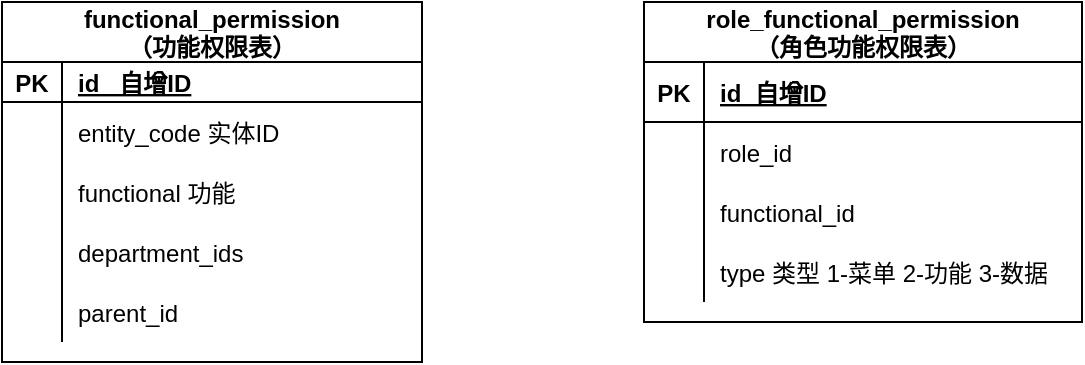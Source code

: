 <mxfile version="13.10.4" type="github">
  <diagram id="RQpqHFpnzPIUH-CM5aDS" name="Page-1">
    <mxGraphModel dx="922" dy="544" grid="1" gridSize="10" guides="1" tooltips="1" connect="1" arrows="1" fold="1" page="1" pageScale="1" pageWidth="827" pageHeight="1169" math="0" shadow="0">
      <root>
        <mxCell id="0" />
        <mxCell id="1" parent="0" />
        <mxCell id="1NheDvkulnPa5VNXS3Xh-5" value="functional_permission&#xa;（功能权限表）" style="shape=table;startSize=30;container=1;collapsible=1;childLayout=tableLayout;fixedRows=1;rowLines=0;fontStyle=1;align=center;resizeLast=1;" vertex="1" parent="1">
          <mxGeometry x="90" y="50" width="210" height="180" as="geometry" />
        </mxCell>
        <mxCell id="1NheDvkulnPa5VNXS3Xh-6" value="" style="shape=partialRectangle;collapsible=0;dropTarget=0;pointerEvents=0;fillColor=none;top=0;left=0;bottom=1;right=0;points=[[0,0.5],[1,0.5]];portConstraint=eastwest;" vertex="1" parent="1NheDvkulnPa5VNXS3Xh-5">
          <mxGeometry y="30" width="210" height="20" as="geometry" />
        </mxCell>
        <mxCell id="1NheDvkulnPa5VNXS3Xh-7" value="PK" style="shape=partialRectangle;connectable=0;fillColor=none;top=0;left=0;bottom=0;right=0;fontStyle=1;overflow=hidden;" vertex="1" parent="1NheDvkulnPa5VNXS3Xh-6">
          <mxGeometry width="30" height="20" as="geometry" />
        </mxCell>
        <mxCell id="1NheDvkulnPa5VNXS3Xh-8" value="id   自增ID" style="shape=partialRectangle;connectable=0;fillColor=none;top=0;left=0;bottom=0;right=0;align=left;spacingLeft=6;fontStyle=5;overflow=hidden;" vertex="1" parent="1NheDvkulnPa5VNXS3Xh-6">
          <mxGeometry x="30" width="180" height="20" as="geometry" />
        </mxCell>
        <mxCell id="1NheDvkulnPa5VNXS3Xh-9" value="" style="shape=partialRectangle;collapsible=0;dropTarget=0;pointerEvents=0;fillColor=none;top=0;left=0;bottom=0;right=0;points=[[0,0.5],[1,0.5]];portConstraint=eastwest;" vertex="1" parent="1NheDvkulnPa5VNXS3Xh-5">
          <mxGeometry y="50" width="210" height="30" as="geometry" />
        </mxCell>
        <mxCell id="1NheDvkulnPa5VNXS3Xh-10" value="" style="shape=partialRectangle;connectable=0;fillColor=none;top=0;left=0;bottom=0;right=0;editable=1;overflow=hidden;" vertex="1" parent="1NheDvkulnPa5VNXS3Xh-9">
          <mxGeometry width="30" height="30" as="geometry" />
        </mxCell>
        <mxCell id="1NheDvkulnPa5VNXS3Xh-11" value="entity_code 实体ID" style="shape=partialRectangle;connectable=0;fillColor=none;top=0;left=0;bottom=0;right=0;align=left;spacingLeft=6;overflow=hidden;" vertex="1" parent="1NheDvkulnPa5VNXS3Xh-9">
          <mxGeometry x="30" width="180" height="30" as="geometry" />
        </mxCell>
        <mxCell id="1NheDvkulnPa5VNXS3Xh-12" value="" style="shape=partialRectangle;collapsible=0;dropTarget=0;pointerEvents=0;fillColor=none;top=0;left=0;bottom=0;right=0;points=[[0,0.5],[1,0.5]];portConstraint=eastwest;" vertex="1" parent="1NheDvkulnPa5VNXS3Xh-5">
          <mxGeometry y="80" width="210" height="30" as="geometry" />
        </mxCell>
        <mxCell id="1NheDvkulnPa5VNXS3Xh-13" value="" style="shape=partialRectangle;connectable=0;fillColor=none;top=0;left=0;bottom=0;right=0;editable=1;overflow=hidden;" vertex="1" parent="1NheDvkulnPa5VNXS3Xh-12">
          <mxGeometry width="30" height="30" as="geometry" />
        </mxCell>
        <mxCell id="1NheDvkulnPa5VNXS3Xh-14" value="functional 功能" style="shape=partialRectangle;connectable=0;fillColor=none;top=0;left=0;bottom=0;right=0;align=left;spacingLeft=6;overflow=hidden;" vertex="1" parent="1NheDvkulnPa5VNXS3Xh-12">
          <mxGeometry x="30" width="180" height="30" as="geometry" />
        </mxCell>
        <mxCell id="1NheDvkulnPa5VNXS3Xh-15" value="" style="shape=partialRectangle;collapsible=0;dropTarget=0;pointerEvents=0;fillColor=none;top=0;left=0;bottom=0;right=0;points=[[0,0.5],[1,0.5]];portConstraint=eastwest;" vertex="1" parent="1NheDvkulnPa5VNXS3Xh-5">
          <mxGeometry y="110" width="210" height="30" as="geometry" />
        </mxCell>
        <mxCell id="1NheDvkulnPa5VNXS3Xh-16" value="" style="shape=partialRectangle;connectable=0;fillColor=none;top=0;left=0;bottom=0;right=0;editable=1;overflow=hidden;" vertex="1" parent="1NheDvkulnPa5VNXS3Xh-15">
          <mxGeometry width="30" height="30" as="geometry" />
        </mxCell>
        <mxCell id="1NheDvkulnPa5VNXS3Xh-17" value="department_ids" style="shape=partialRectangle;connectable=0;fillColor=none;top=0;left=0;bottom=0;right=0;align=left;spacingLeft=6;overflow=hidden;" vertex="1" parent="1NheDvkulnPa5VNXS3Xh-15">
          <mxGeometry x="30" width="180" height="30" as="geometry" />
        </mxCell>
        <mxCell id="1NheDvkulnPa5VNXS3Xh-47" style="shape=partialRectangle;collapsible=0;dropTarget=0;pointerEvents=0;fillColor=none;top=0;left=0;bottom=0;right=0;points=[[0,0.5],[1,0.5]];portConstraint=eastwest;" vertex="1" parent="1NheDvkulnPa5VNXS3Xh-5">
          <mxGeometry y="140" width="210" height="30" as="geometry" />
        </mxCell>
        <mxCell id="1NheDvkulnPa5VNXS3Xh-48" style="shape=partialRectangle;connectable=0;fillColor=none;top=0;left=0;bottom=0;right=0;editable=1;overflow=hidden;" vertex="1" parent="1NheDvkulnPa5VNXS3Xh-47">
          <mxGeometry width="30" height="30" as="geometry" />
        </mxCell>
        <mxCell id="1NheDvkulnPa5VNXS3Xh-49" value="parent_id" style="shape=partialRectangle;connectable=0;fillColor=none;top=0;left=0;bottom=0;right=0;align=left;spacingLeft=6;overflow=hidden;" vertex="1" parent="1NheDvkulnPa5VNXS3Xh-47">
          <mxGeometry x="30" width="180" height="30" as="geometry" />
        </mxCell>
        <mxCell id="1NheDvkulnPa5VNXS3Xh-63" value="role_functional_permission&#xa;（角色功能权限表）" style="shape=table;startSize=30;container=1;collapsible=1;childLayout=tableLayout;fixedRows=1;rowLines=0;fontStyle=1;align=center;resizeLast=1;" vertex="1" parent="1">
          <mxGeometry x="411" y="50" width="219" height="160" as="geometry" />
        </mxCell>
        <mxCell id="1NheDvkulnPa5VNXS3Xh-64" value="" style="shape=partialRectangle;collapsible=0;dropTarget=0;pointerEvents=0;fillColor=none;top=0;left=0;bottom=1;right=0;points=[[0,0.5],[1,0.5]];portConstraint=eastwest;" vertex="1" parent="1NheDvkulnPa5VNXS3Xh-63">
          <mxGeometry y="30" width="219" height="30" as="geometry" />
        </mxCell>
        <mxCell id="1NheDvkulnPa5VNXS3Xh-65" value="PK" style="shape=partialRectangle;connectable=0;fillColor=none;top=0;left=0;bottom=0;right=0;fontStyle=1;overflow=hidden;" vertex="1" parent="1NheDvkulnPa5VNXS3Xh-64">
          <mxGeometry width="30" height="30" as="geometry" />
        </mxCell>
        <mxCell id="1NheDvkulnPa5VNXS3Xh-66" value="id  自增ID" style="shape=partialRectangle;connectable=0;fillColor=none;top=0;left=0;bottom=0;right=0;align=left;spacingLeft=6;fontStyle=5;overflow=hidden;" vertex="1" parent="1NheDvkulnPa5VNXS3Xh-64">
          <mxGeometry x="30" width="189" height="30" as="geometry" />
        </mxCell>
        <mxCell id="1NheDvkulnPa5VNXS3Xh-67" value="" style="shape=partialRectangle;collapsible=0;dropTarget=0;pointerEvents=0;fillColor=none;top=0;left=0;bottom=0;right=0;points=[[0,0.5],[1,0.5]];portConstraint=eastwest;" vertex="1" parent="1NheDvkulnPa5VNXS3Xh-63">
          <mxGeometry y="60" width="219" height="30" as="geometry" />
        </mxCell>
        <mxCell id="1NheDvkulnPa5VNXS3Xh-68" value="" style="shape=partialRectangle;connectable=0;fillColor=none;top=0;left=0;bottom=0;right=0;editable=1;overflow=hidden;" vertex="1" parent="1NheDvkulnPa5VNXS3Xh-67">
          <mxGeometry width="30" height="30" as="geometry" />
        </mxCell>
        <mxCell id="1NheDvkulnPa5VNXS3Xh-69" value="role_id" style="shape=partialRectangle;connectable=0;fillColor=none;top=0;left=0;bottom=0;right=0;align=left;spacingLeft=6;overflow=hidden;" vertex="1" parent="1NheDvkulnPa5VNXS3Xh-67">
          <mxGeometry x="30" width="189" height="30" as="geometry" />
        </mxCell>
        <mxCell id="1NheDvkulnPa5VNXS3Xh-70" value="" style="shape=partialRectangle;collapsible=0;dropTarget=0;pointerEvents=0;fillColor=none;top=0;left=0;bottom=0;right=0;points=[[0,0.5],[1,0.5]];portConstraint=eastwest;" vertex="1" parent="1NheDvkulnPa5VNXS3Xh-63">
          <mxGeometry y="90" width="219" height="30" as="geometry" />
        </mxCell>
        <mxCell id="1NheDvkulnPa5VNXS3Xh-71" value="" style="shape=partialRectangle;connectable=0;fillColor=none;top=0;left=0;bottom=0;right=0;editable=1;overflow=hidden;" vertex="1" parent="1NheDvkulnPa5VNXS3Xh-70">
          <mxGeometry width="30" height="30" as="geometry" />
        </mxCell>
        <mxCell id="1NheDvkulnPa5VNXS3Xh-72" value="functional_id" style="shape=partialRectangle;connectable=0;fillColor=none;top=0;left=0;bottom=0;right=0;align=left;spacingLeft=6;overflow=hidden;" vertex="1" parent="1NheDvkulnPa5VNXS3Xh-70">
          <mxGeometry x="30" width="189" height="30" as="geometry" />
        </mxCell>
        <mxCell id="1NheDvkulnPa5VNXS3Xh-73" value="" style="shape=partialRectangle;collapsible=0;dropTarget=0;pointerEvents=0;fillColor=none;top=0;left=0;bottom=0;right=0;points=[[0,0.5],[1,0.5]];portConstraint=eastwest;" vertex="1" parent="1NheDvkulnPa5VNXS3Xh-63">
          <mxGeometry y="120" width="219" height="30" as="geometry" />
        </mxCell>
        <mxCell id="1NheDvkulnPa5VNXS3Xh-74" value="" style="shape=partialRectangle;connectable=0;fillColor=none;top=0;left=0;bottom=0;right=0;editable=1;overflow=hidden;" vertex="1" parent="1NheDvkulnPa5VNXS3Xh-73">
          <mxGeometry width="30" height="30" as="geometry" />
        </mxCell>
        <mxCell id="1NheDvkulnPa5VNXS3Xh-75" value="type 类型 1-菜单 2-功能 3-数据" style="shape=partialRectangle;connectable=0;fillColor=none;top=0;left=0;bottom=0;right=0;align=left;spacingLeft=6;overflow=hidden;" vertex="1" parent="1NheDvkulnPa5VNXS3Xh-73">
          <mxGeometry x="30" width="189" height="30" as="geometry" />
        </mxCell>
      </root>
    </mxGraphModel>
  </diagram>
</mxfile>

